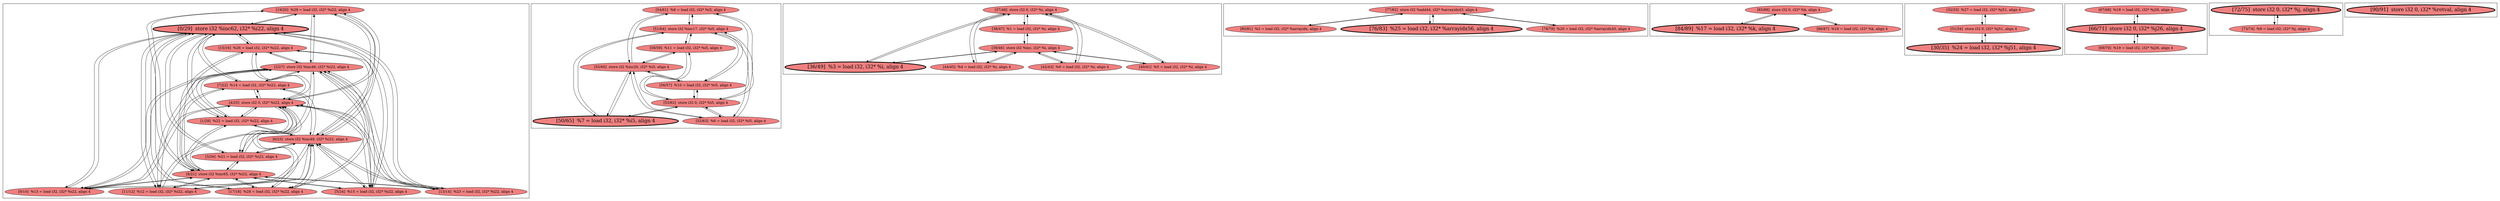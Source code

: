 
digraph G {



node147->node153 [ ]
node153->node147 [ ]
node150->node151 [ ]
node151->node150 [ ]
node189->node185 [ ]
node189->node186 [ ]
node186->node189 [ ]
node163->node166 [ ]
node154->node153 [ ]
node150->node158 [ ]
node164->node163 [ ]
node156->node158 [ ]
node188->node185 [ ]
node185->node188 [ ]
node153->node154 [ ]
node181->node178 [ ]
node161->node159 [ ]
node185->node189 [ ]
node153->node149 [ ]
node159->node153 [ ]
node153->node159 [ ]
node156->node155 [ ]
node175->node174 [ ]
node166->node165 [ ]
node151->node149 [ ]
node156->node151 [ ]
node185->node187 [ ]
node165->node162 [ ]
node149->node155 [ ]
node191->node192 [ ]
node162->node165 [ ]
node186->node187 [ ]
node192->node191 [ ]
node163->node162 [ ]
node190->node192 [ ]
node163->node168 [ ]
node170->node172 [ ]
node192->node190 [ ]
node165->node166 [ ]
node184->node182 [ ]
node147->node151 [ ]
node160->node161 [ ]
node191->node185 [ ]
node161->node152 [ ]
node151->node152 [ ]
node177->node176 [ ]
node153->node157 [ ]
node187->node185 [ ]
node155->node149 [ ]
node151->node147 [ ]
node173->node175 [ ]
node152->node158 [ ]
node185->node191 [ ]
node150->node161 [ ]
node161->node150 [ ]
node158->node149 [ ]
node168->node163 [ ]
node161->node154 [ ]
node182->node184 [ ]
node149->node153 [ ]
node187->node186 [ ]
node156->node153 [ ]
node150->node153 [ ]
node157->node155 [ ]
node156->node161 [ ]
node155->node157 [ ]
node175->node173 [ ]
node161->node149 [ ]
node154->node161 [ ]
node180->node181 [ ]
node166->node163 [ ]
node167->node165 [ ]
node159->node161 [ ]
node151->node160 [ ]
node149->node151 [ ]
node158->node156 [ ]
node167->node163 [ ]
node174->node175 [ ]
node155->node160 [ ]
node168->node165 [ ]
node161->node156 [ ]
node165->node168 [ ]
node189->node192 [ ]
node151->node159 [ ]
node192->node187 [ ]
node187->node192 [ ]
node165->node167 [ ]
node158->node152 [ ]
node150->node155 [ ]
node161->node148 [ ]
node155->node154 [ ]
node155->node156 [ ]
node161->node160 [ ]
node163->node167 [ ]
node192->node188 [ ]
node181->node179 [ ]
node186->node188 [ ]
node152->node161 [ ]
node188->node186 [ ]
node191->node186 [ ]
node186->node191 [ ]
node151->node156 [ ]
node185->node190 [ ]
node176->node177 [ ]
node149->node161 [ ]
node164->node165 [ ]
node161->node157 [ ]
node188->node192 [ ]
node165->node164 [ ]
node157->node161 [ ]
node192->node189 [ ]
node154->node151 [ ]
node157->node158 [ ]
node158->node157 [ ]
node157->node151 [ ]
node148->node161 [ ]
node160->node151 [ ]
node152->node153 [ ]
node151->node157 [ ]
node161->node147 [ ]
node147->node161 [ ]
node159->node155 [ ]
node155->node159 [ ]
node159->node158 [ ]
node147->node158 [ ]
node172->node171 [ ]
node155->node147 [ ]
node178->node181 [ ]
node159->node151 [ ]
node158->node159 [ ]
node190->node186 [ ]
node163->node164 [ ]
node186->node190 [ ]
node172->node170 [ ]
node179->node181 [ ]
node152->node151 [ ]
node160->node155 [ ]
node181->node180 [ ]
node153->node150 [ ]
node158->node160 [ ]
node160->node153 [ ]
node155->node150 [ ]
node153->node160 [ ]
node158->node147 [ ]
node155->node152 [ ]
node152->node155 [ ]
node155->node148 [ ]
node153->node152 [ ]
node148->node155 [ ]
node153->node156 [ ]
node148->node153 [ ]
node190->node185 [ ]
node158->node148 [ ]
node160->node158 [ ]
node153->node148 [ ]
node147->node155 [ ]
node149->node158 [ ]
node182->node183 [ ]
node183->node182 [ ]
node158->node154 [ ]
node157->node153 [ ]
node154->node155 [ ]
node154->node158 [ ]
node148->node158 [ ]
node151->node148 [ ]
node148->node151 [ ]
node158->node150 [ ]
node162->node163 [ ]
node151->node154 [ ]
node171->node172 [ ]


subgraph cluster8 {


node192 [fillcolor=lightcoral,label="[55/60]  store i32 %inc20, i32* %i5, align 4",shape=ellipse,style=filled ]
node191 [fillcolor=lightcoral,label="[56/57]  %10 = load i32, i32* %i5, align 4",shape=ellipse,style=filled ]
node185 [fillcolor=lightcoral,label="[51/64]  store i32 %inc17, i32* %i5, align 4",shape=ellipse,style=filled ]
node187 [penwidth=3.0,fontsize=20,fillcolor=lightcoral,label="[50/65]  %7 = load i32, i32* %i5, align 4",shape=ellipse,style=filled ]
node189 [fillcolor=lightcoral,label="[54/61]  %8 = load i32, i32* %i5, align 4",shape=ellipse,style=filled ]
node188 [fillcolor=lightcoral,label="[52/63]  %6 = load i32, i32* %i5, align 4",shape=ellipse,style=filled ]
node186 [fillcolor=lightcoral,label="[53/62]  store i32 0, i32* %i5, align 4",shape=ellipse,style=filled ]
node190 [fillcolor=lightcoral,label="[58/59]  %11 = load i32, i32* %i5, align 4",shape=ellipse,style=filled ]



}

subgraph cluster7 {


node184 [fillcolor=lightcoral,label="[67/68]  %18 = load i32, i32* %j26, align 4",shape=ellipse,style=filled ]
node182 [penwidth=3.0,fontsize=20,fillcolor=lightcoral,label="[66/71]  store i32 0, i32* %j26, align 4",shape=ellipse,style=filled ]
node183 [fillcolor=lightcoral,label="[69/70]  %19 = load i32, i32* %j26, align 4",shape=ellipse,style=filled ]



}

subgraph cluster6 {


node181 [fillcolor=lightcoral,label="[77/82]  store i32 %add44, i32* %arrayidx43, align 4",shape=ellipse,style=filled ]
node180 [penwidth=3.0,fontsize=20,fillcolor=lightcoral,label="[76/83]  %25 = load i32, i32* %arrayidx56, align 4",shape=ellipse,style=filled ]
node178 [fillcolor=lightcoral,label="[80/81]  %2 = load i32, i32* %arrayidx, align 4",shape=ellipse,style=filled ]
node179 [fillcolor=lightcoral,label="[78/79]  %20 = load i32, i32* %arrayidx43, align 4",shape=ellipse,style=filled ]



}

subgraph cluster0 {


node161 [fillcolor=lightcoral,label="[4/25]  store i32 0, i32* %i22, align 4",shape=ellipse,style=filled ]
node159 [fillcolor=lightcoral,label="[5/24]  %15 = load i32, i32* %i22, align 4",shape=ellipse,style=filled ]
node157 [fillcolor=lightcoral,label="[7/22]  %14 = load i32, i32* %i22, align 4",shape=ellipse,style=filled ]
node156 [fillcolor=lightcoral,label="[9/10]  %13 = load i32, i32* %i22, align 4",shape=ellipse,style=filled ]
node153 [penwidth=3.0,fontsize=20,fillcolor=lightcoral,label="[0/29]  store i32 %inc62, i32* %i22, align 4",shape=ellipse,style=filled ]
node155 [fillcolor=lightcoral,label="[2/27]  store i32 %inc46, i32* %i22, align 4",shape=ellipse,style=filled ]
node148 [fillcolor=lightcoral,label="[15/16]  %26 = load i32, i32* %i22, align 4",shape=ellipse,style=filled ]
node154 [fillcolor=lightcoral,label="[13/14]  %23 = load i32, i32* %i22, align 4",shape=ellipse,style=filled ]
node152 [fillcolor=lightcoral,label="[1/28]  %22 = load i32, i32* %i22, align 4",shape=ellipse,style=filled ]
node147 [fillcolor=lightcoral,label="[19/20]  %29 = load i32, i32* %i22, align 4",shape=ellipse,style=filled ]
node160 [fillcolor=lightcoral,label="[3/26]  %21 = load i32, i32* %i22, align 4",shape=ellipse,style=filled ]
node158 [fillcolor=lightcoral,label="[6/23]  store i32 %inc49, i32* %i22, align 4",shape=ellipse,style=filled ]
node149 [fillcolor=lightcoral,label="[11/12]  %12 = load i32, i32* %i22, align 4",shape=ellipse,style=filled ]
node150 [fillcolor=lightcoral,label="[17/18]  %28 = load i32, i32* %i22, align 4",shape=ellipse,style=filled ]
node151 [fillcolor=lightcoral,label="[8/21]  store i32 %inc65, i32* %i22, align 4",shape=ellipse,style=filled ]



}

subgraph cluster5 {


node177 [penwidth=3.0,fontsize=20,fillcolor=lightcoral,label="[72/75]  store i32 0, i32* %j, align 4",shape=ellipse,style=filled ]
node176 [fillcolor=lightcoral,label="[73/74]  %9 = load i32, i32* %j, align 4",shape=ellipse,style=filled ]



}

subgraph cluster1 {


node163 [fillcolor=lightcoral,label="[37/48]  store i32 0, i32* %i, align 4",shape=ellipse,style=filled ]
node162 [fillcolor=lightcoral,label="[44/45]  %4 = load i32, i32* %i, align 4",shape=ellipse,style=filled ]
node164 [penwidth=3.0,fontsize=20,fillcolor=lightcoral,label="[36/49]  %3 = load i32, i32* %i, align 4",shape=ellipse,style=filled ]
node165 [fillcolor=lightcoral,label="[39/46]  store i32 %inc, i32* %i, align 4",shape=ellipse,style=filled ]
node166 [fillcolor=lightcoral,label="[38/47]  %1 = load i32, i32* %i, align 4",shape=ellipse,style=filled ]
node168 [fillcolor=lightcoral,label="[42/43]  %0 = load i32, i32* %i, align 4",shape=ellipse,style=filled ]
node167 [fillcolor=lightcoral,label="[40/41]  %5 = load i32, i32* %i, align 4",shape=ellipse,style=filled ]



}

subgraph cluster2 {


node169 [penwidth=3.0,fontsize=20,fillcolor=lightcoral,label="[90/91]  store i32 0, i32* %retval, align 4",shape=ellipse,style=filled ]



}

subgraph cluster3 {


node172 [fillcolor=lightcoral,label="[31/34]  store i32 0, i32* %j51, align 4",shape=ellipse,style=filled ]
node170 [fillcolor=lightcoral,label="[32/33]  %27 = load i32, i32* %j51, align 4",shape=ellipse,style=filled ]
node171 [penwidth=3.0,fontsize=20,fillcolor=lightcoral,label="[30/35]  %24 = load i32, i32* %j51, align 4",shape=ellipse,style=filled ]



}

subgraph cluster4 {


node175 [fillcolor=lightcoral,label="[85/88]  store i32 0, i32* %k, align 4",shape=ellipse,style=filled ]
node173 [fillcolor=lightcoral,label="[86/87]  %16 = load i32, i32* %k, align 4",shape=ellipse,style=filled ]
node174 [penwidth=3.0,fontsize=20,fillcolor=lightcoral,label="[84/89]  %17 = load i32, i32* %k, align 4",shape=ellipse,style=filled ]



}

}
